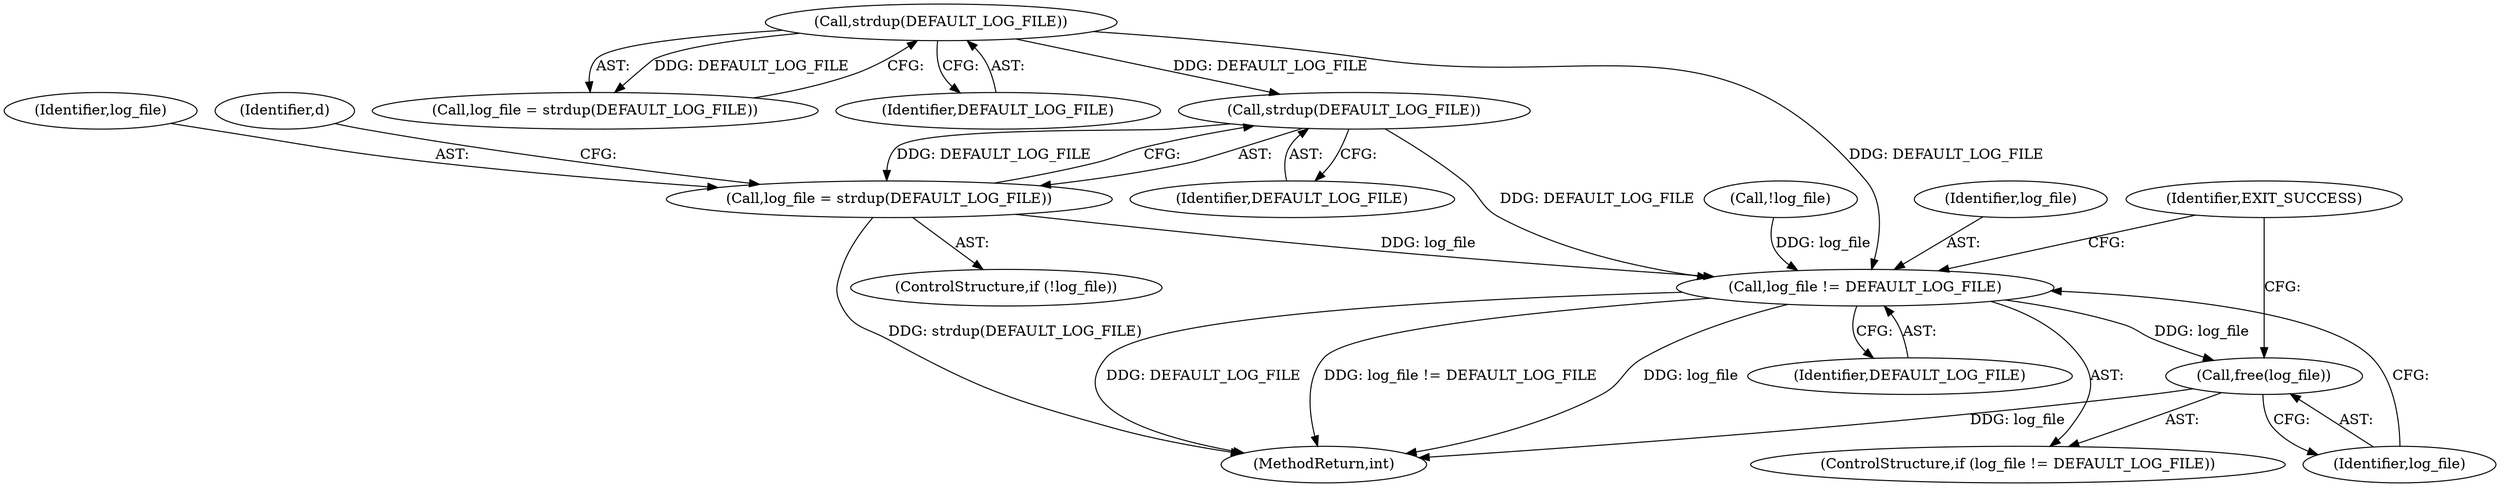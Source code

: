 digraph "0_wpitchoune_8b10426dcc0246c1712a99460dd470dcb1cc4d9c_0@API" {
"1000304" [label="(Call,strdup(DEFAULT_LOG_FILE))"];
"1000281" [label="(Call,strdup(DEFAULT_LOG_FILE))"];
"1000302" [label="(Call,log_file = strdup(DEFAULT_LOG_FILE))"];
"1000410" [label="(Call,log_file != DEFAULT_LOG_FILE)"];
"1000413" [label="(Call,free(log_file))"];
"1000413" [label="(Call,free(log_file))"];
"1000281" [label="(Call,strdup(DEFAULT_LOG_FILE))"];
"1000300" [label="(Call,!log_file)"];
"1000416" [label="(Identifier,EXIT_SUCCESS)"];
"1000305" [label="(Identifier,DEFAULT_LOG_FILE)"];
"1000417" [label="(MethodReturn,int)"];
"1000411" [label="(Identifier,log_file)"];
"1000410" [label="(Call,log_file != DEFAULT_LOG_FILE)"];
"1000299" [label="(ControlStructure,if (!log_file))"];
"1000279" [label="(Call,log_file = strdup(DEFAULT_LOG_FILE))"];
"1000282" [label="(Identifier,DEFAULT_LOG_FILE)"];
"1000412" [label="(Identifier,DEFAULT_LOG_FILE)"];
"1000414" [label="(Identifier,log_file)"];
"1000409" [label="(ControlStructure,if (log_file != DEFAULT_LOG_FILE))"];
"1000304" [label="(Call,strdup(DEFAULT_LOG_FILE))"];
"1000308" [label="(Identifier,d)"];
"1000302" [label="(Call,log_file = strdup(DEFAULT_LOG_FILE))"];
"1000303" [label="(Identifier,log_file)"];
"1000304" -> "1000302"  [label="AST: "];
"1000304" -> "1000305"  [label="CFG: "];
"1000305" -> "1000304"  [label="AST: "];
"1000302" -> "1000304"  [label="CFG: "];
"1000304" -> "1000302"  [label="DDG: DEFAULT_LOG_FILE"];
"1000281" -> "1000304"  [label="DDG: DEFAULT_LOG_FILE"];
"1000304" -> "1000410"  [label="DDG: DEFAULT_LOG_FILE"];
"1000281" -> "1000279"  [label="AST: "];
"1000281" -> "1000282"  [label="CFG: "];
"1000282" -> "1000281"  [label="AST: "];
"1000279" -> "1000281"  [label="CFG: "];
"1000281" -> "1000279"  [label="DDG: DEFAULT_LOG_FILE"];
"1000281" -> "1000410"  [label="DDG: DEFAULT_LOG_FILE"];
"1000302" -> "1000299"  [label="AST: "];
"1000303" -> "1000302"  [label="AST: "];
"1000308" -> "1000302"  [label="CFG: "];
"1000302" -> "1000417"  [label="DDG: strdup(DEFAULT_LOG_FILE)"];
"1000302" -> "1000410"  [label="DDG: log_file"];
"1000410" -> "1000409"  [label="AST: "];
"1000410" -> "1000412"  [label="CFG: "];
"1000411" -> "1000410"  [label="AST: "];
"1000412" -> "1000410"  [label="AST: "];
"1000414" -> "1000410"  [label="CFG: "];
"1000416" -> "1000410"  [label="CFG: "];
"1000410" -> "1000417"  [label="DDG: log_file"];
"1000410" -> "1000417"  [label="DDG: DEFAULT_LOG_FILE"];
"1000410" -> "1000417"  [label="DDG: log_file != DEFAULT_LOG_FILE"];
"1000300" -> "1000410"  [label="DDG: log_file"];
"1000410" -> "1000413"  [label="DDG: log_file"];
"1000413" -> "1000409"  [label="AST: "];
"1000413" -> "1000414"  [label="CFG: "];
"1000414" -> "1000413"  [label="AST: "];
"1000416" -> "1000413"  [label="CFG: "];
"1000413" -> "1000417"  [label="DDG: log_file"];
}
